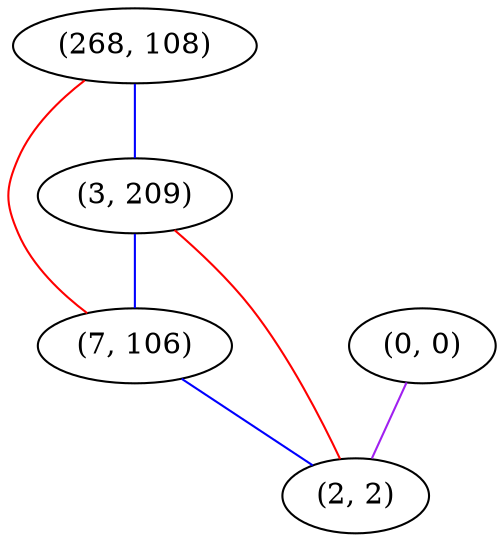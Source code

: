 graph "" {
"(268, 108)";
"(0, 0)";
"(3, 209)";
"(7, 106)";
"(2, 2)";
"(268, 108)" -- "(3, 209)"  [color=blue, key=0, weight=3];
"(268, 108)" -- "(7, 106)"  [color=red, key=0, weight=1];
"(0, 0)" -- "(2, 2)"  [color=purple, key=0, weight=4];
"(3, 209)" -- "(7, 106)"  [color=blue, key=0, weight=3];
"(3, 209)" -- "(2, 2)"  [color=red, key=0, weight=1];
"(7, 106)" -- "(2, 2)"  [color=blue, key=0, weight=3];
}
